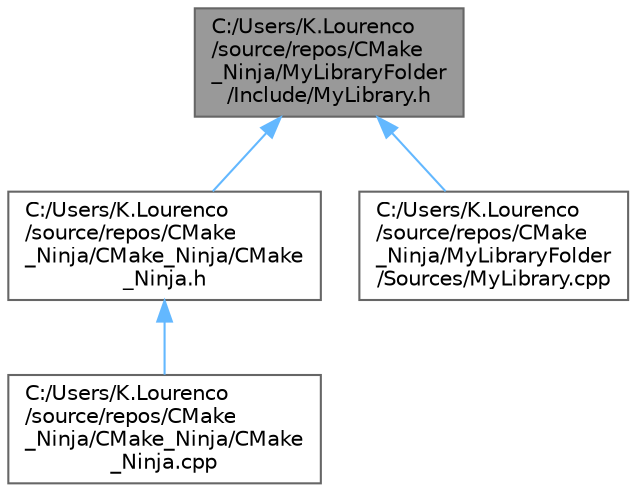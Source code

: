digraph "C:/Users/K.Lourenco/source/repos/CMake_Ninja/MyLibraryFolder/Include/MyLibrary.h"
{
 // LATEX_PDF_SIZE
  bgcolor="transparent";
  edge [fontname=Helvetica,fontsize=10,labelfontname=Helvetica,labelfontsize=10];
  node [fontname=Helvetica,fontsize=10,shape=box,height=0.2,width=0.4];
  Node1 [id="Node000001",label="C:/Users/K.Lourenco\l/source/repos/CMake\l_Ninja/MyLibraryFolder\l/Include/MyLibrary.h",height=0.2,width=0.4,color="gray40", fillcolor="grey60", style="filled", fontcolor="black",tooltip=" "];
  Node1 -> Node2 [id="edge1_Node000001_Node000002",dir="back",color="steelblue1",style="solid",tooltip=" "];
  Node2 [id="Node000002",label="C:/Users/K.Lourenco\l/source/repos/CMake\l_Ninja/CMake_Ninja/CMake\l_Ninja.h",height=0.2,width=0.4,color="grey40", fillcolor="white", style="filled",URL="$_c_make___ninja_8h.html",tooltip=" "];
  Node2 -> Node3 [id="edge2_Node000002_Node000003",dir="back",color="steelblue1",style="solid",tooltip=" "];
  Node3 [id="Node000003",label="C:/Users/K.Lourenco\l/source/repos/CMake\l_Ninja/CMake_Ninja/CMake\l_Ninja.cpp",height=0.2,width=0.4,color="grey40", fillcolor="white", style="filled",URL="$_c_make___ninja_8cpp.html",tooltip=" "];
  Node1 -> Node4 [id="edge3_Node000001_Node000004",dir="back",color="steelblue1",style="solid",tooltip=" "];
  Node4 [id="Node000004",label="C:/Users/K.Lourenco\l/source/repos/CMake\l_Ninja/MyLibraryFolder\l/Sources/MyLibrary.cpp",height=0.2,width=0.4,color="grey40", fillcolor="white", style="filled",URL="$_my_library_8cpp.html",tooltip=" "];
}
